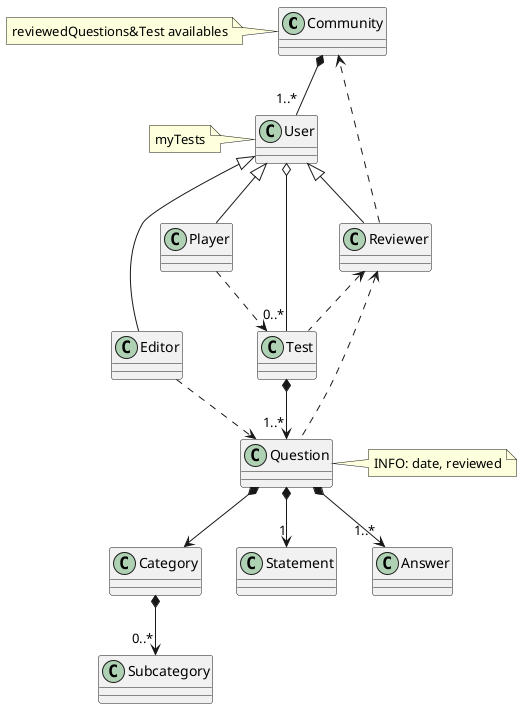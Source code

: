 @startuml OpoTestDomain

class Community
note left: reviewedQuestions&Test availables

class User
note left: myTests

class Editor 

class Reviewer 

class Player 

class Category 

class Subcategory 

class Test 

class Question 
note right of Question: INFO: date, reviewed

class Statement

class Answer 

Community *-- "1..*" User

User <|-- Editor
User <|--  Reviewer
User <|-- Player

User o-- "0..*" Test

Editor ..> Question
Reviewer <.. Question
Reviewer <.. Test
Reviewer ..> Community
Player ..> Test

Test *--> "1..*" Question
Question *--> "1" Statement
Question *--> "1..*" Answer

Question *--> Category
Category *-->"0..*" Subcategory






